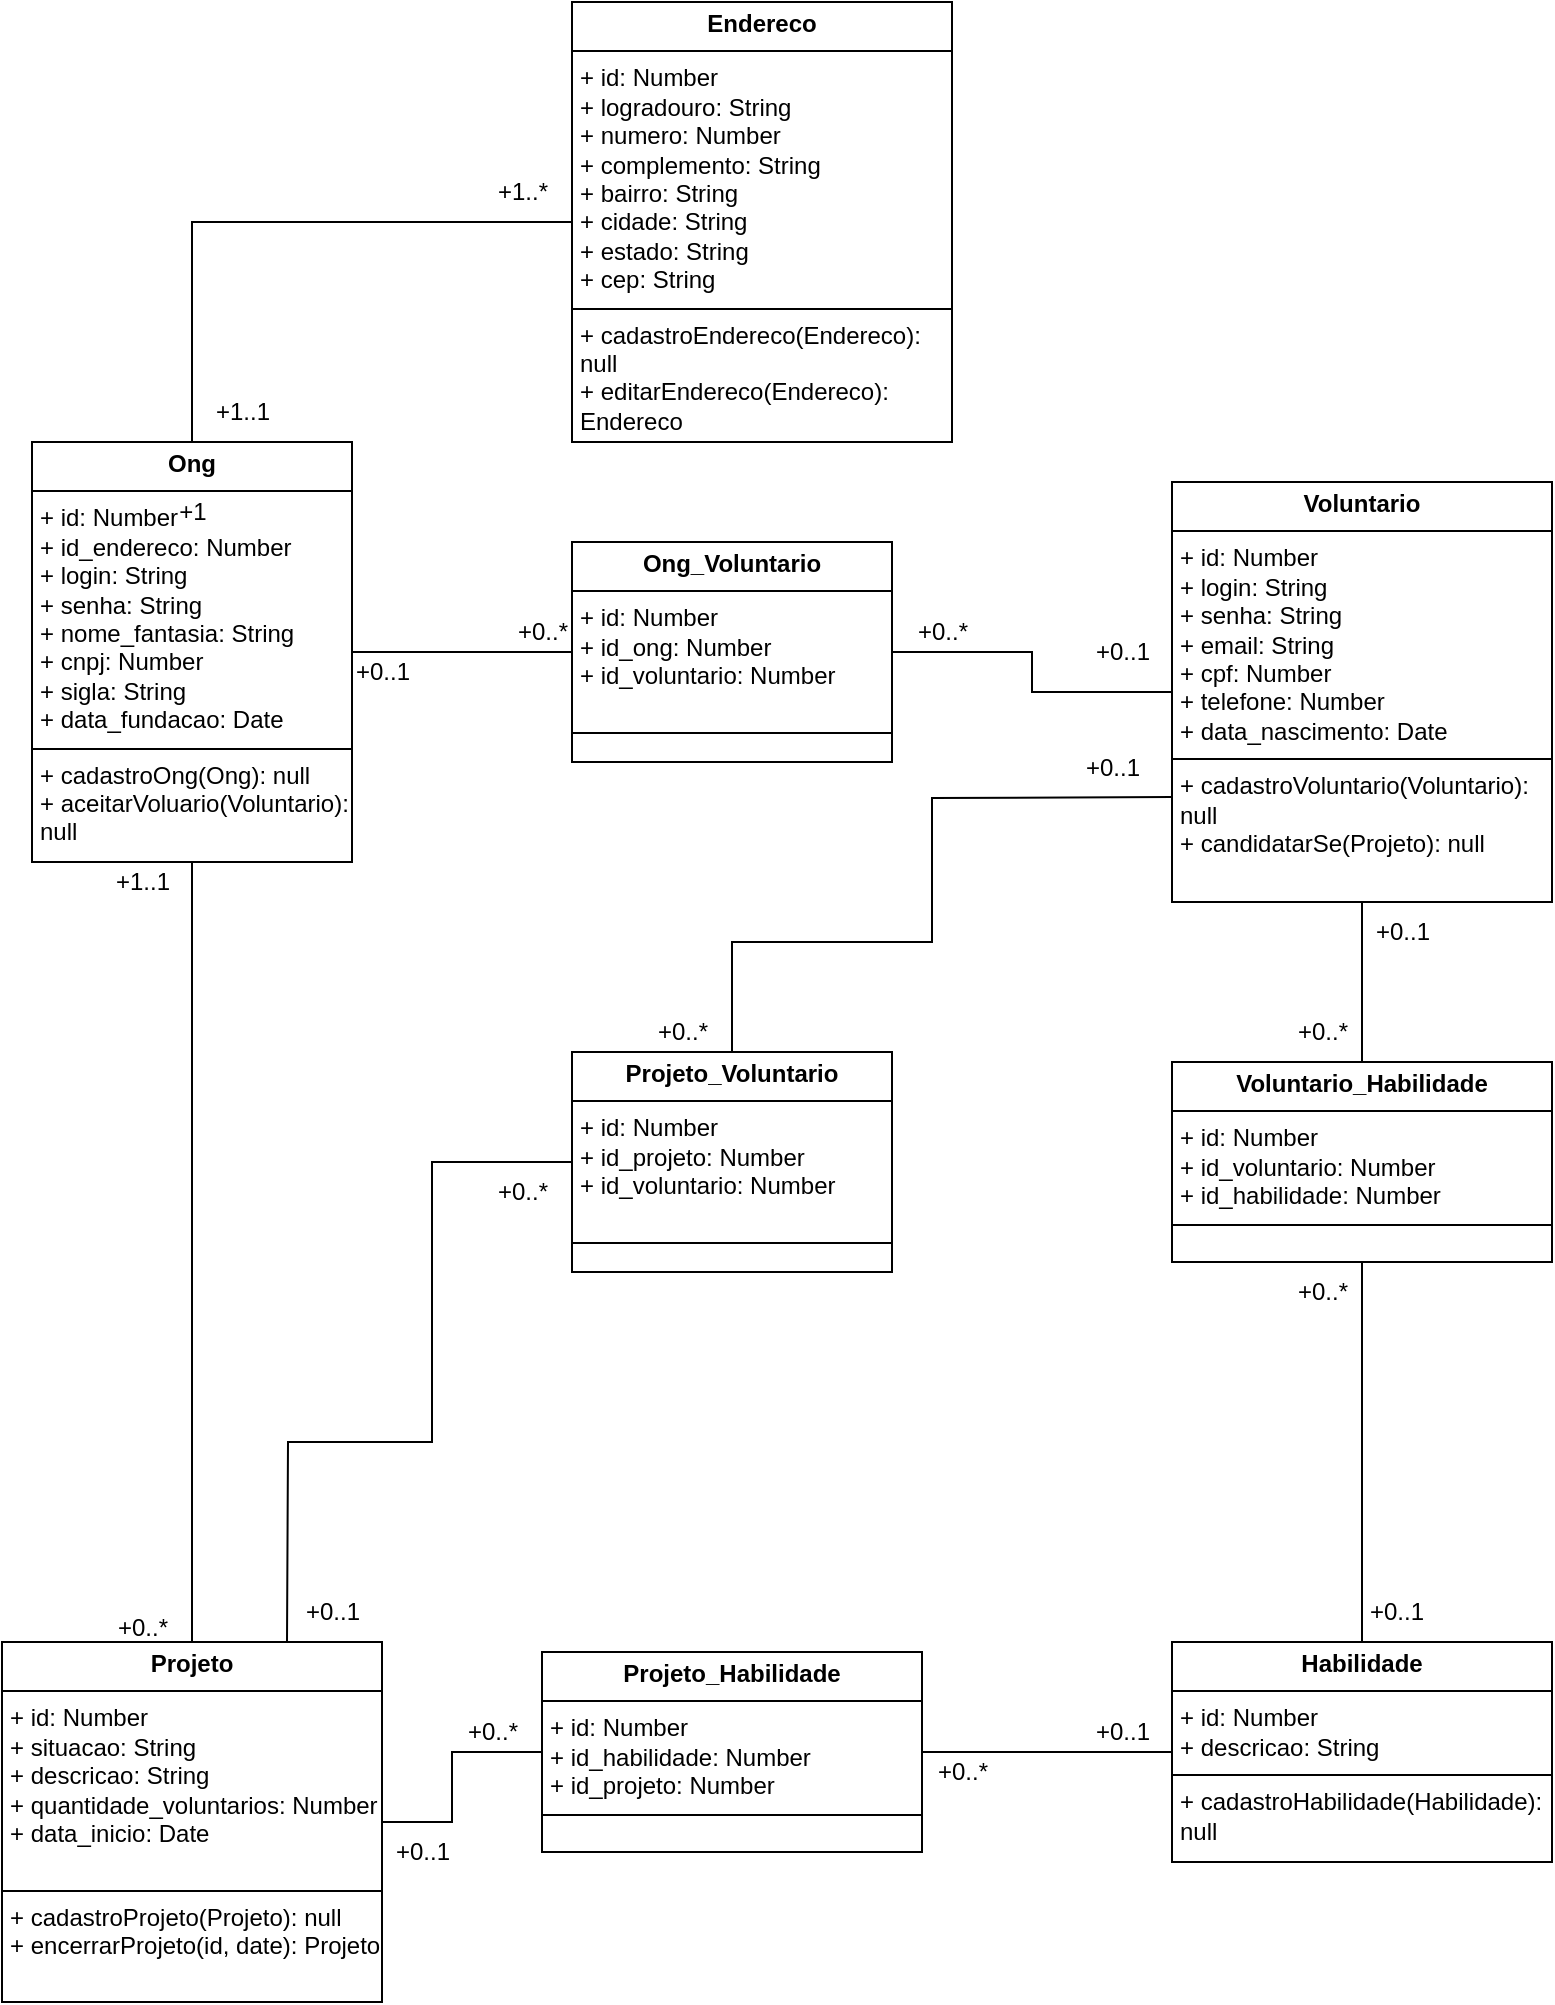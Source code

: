<mxfile version="28.2.5">
  <diagram name="Página-1" id="9N2kZV_NUljsbeQucKIm">
    <mxGraphModel dx="2000" dy="1160" grid="1" gridSize="10" guides="1" tooltips="1" connect="1" arrows="1" fold="1" page="1" pageScale="1" pageWidth="827" pageHeight="1169" math="0" shadow="0">
      <root>
        <mxCell id="0" />
        <mxCell id="1" parent="0" />
        <mxCell id="aouxfsmmB1YwZMGFMJZN-1" value="&lt;p style=&quot;margin:0px;margin-top:4px;text-align:center;&quot;&gt;&lt;b&gt;Ong&lt;/b&gt;&lt;/p&gt;&lt;hr size=&quot;1&quot; style=&quot;border-style:solid;&quot;&gt;&lt;p style=&quot;margin:0px;margin-left:4px;&quot;&gt;+ id: Number&lt;br&gt;+ id_endereco: Number&lt;/p&gt;&lt;p style=&quot;margin:0px;margin-left:4px;&quot;&gt;+ login: String&lt;/p&gt;&lt;p style=&quot;margin:0px;margin-left:4px;&quot;&gt;+ senha: String&lt;/p&gt;&lt;p style=&quot;margin:0px;margin-left:4px;&quot;&gt;+ nome_fantasia: String&lt;/p&gt;&lt;p style=&quot;margin:0px;margin-left:4px;&quot;&gt;+ cnpj: Number&lt;/p&gt;&lt;p style=&quot;margin:0px;margin-left:4px;&quot;&gt;+ sigla: String&lt;/p&gt;&lt;p style=&quot;margin:0px;margin-left:4px;&quot;&gt;+ data_fundacao: Date&lt;/p&gt;&lt;hr size=&quot;1&quot; style=&quot;border-style:solid;&quot;&gt;&lt;p style=&quot;margin:0px;margin-left:4px;&quot;&gt;+ cadastroOng(Ong): null&lt;br&gt;+ aceitarVoluario(Voluntario): null&lt;/p&gt;" style="verticalAlign=top;align=left;overflow=fill;html=1;whiteSpace=wrap;direction=south;" parent="1" vertex="1">
          <mxGeometry x="120" y="380" width="160" height="210" as="geometry" />
        </mxCell>
        <mxCell id="aouxfsmmB1YwZMGFMJZN-2" value="&lt;p style=&quot;margin:0px;margin-top:4px;text-align:center;&quot;&gt;&lt;b&gt;Endereco&lt;/b&gt;&lt;/p&gt;&lt;hr size=&quot;1&quot; style=&quot;border-style:solid;&quot;&gt;&lt;p style=&quot;margin:0px;margin-left:4px;&quot;&gt;+ id: Number&lt;br&gt;+ logradouro: String&lt;/p&gt;&lt;p style=&quot;margin:0px;margin-left:4px;&quot;&gt;+ numero: Number&lt;/p&gt;&lt;p style=&quot;margin:0px;margin-left:4px;&quot;&gt;+ complemento: String&lt;/p&gt;&lt;p style=&quot;margin:0px;margin-left:4px;&quot;&gt;+ bairro: String&lt;/p&gt;&lt;p style=&quot;margin:0px;margin-left:4px;&quot;&gt;+ cidade&lt;span style=&quot;background-color: transparent; color: light-dark(rgb(0, 0, 0), rgb(255, 255, 255));&quot;&gt;: String&lt;/span&gt;&lt;/p&gt;&lt;p style=&quot;margin:0px;margin-left:4px;&quot;&gt;+ estado&lt;span style=&quot;background-color: transparent; color: light-dark(rgb(0, 0, 0), rgb(255, 255, 255));&quot;&gt;: String&lt;/span&gt;&lt;/p&gt;&lt;p style=&quot;margin:0px;margin-left:4px;&quot;&gt;+ cep&lt;span style=&quot;background-color: transparent; color: light-dark(rgb(0, 0, 0), rgb(255, 255, 255));&quot;&gt;: String&lt;/span&gt;&lt;/p&gt;&lt;hr size=&quot;1&quot; style=&quot;border-style:solid;&quot;&gt;&lt;p style=&quot;margin:0px;margin-left:4px;&quot;&gt;+ cadastroEndereco(Endereco): null&lt;br&gt;+ editarEndereco(Endereco): Endereco&lt;/p&gt;" style="verticalAlign=top;align=left;overflow=fill;html=1;whiteSpace=wrap;" parent="1" vertex="1">
          <mxGeometry x="390" y="160" width="190" height="220" as="geometry" />
        </mxCell>
        <mxCell id="aouxfsmmB1YwZMGFMJZN-3" value="+1..*" style="text;html=1;align=center;verticalAlign=middle;resizable=0;points=[];autosize=1;strokeColor=none;fillColor=none;" parent="1" vertex="1">
          <mxGeometry x="340" y="240" width="50" height="30" as="geometry" />
        </mxCell>
        <mxCell id="aouxfsmmB1YwZMGFMJZN-4" value="+1" style="text;html=1;align=center;verticalAlign=middle;resizable=0;points=[];autosize=1;strokeColor=none;fillColor=none;" parent="1" vertex="1">
          <mxGeometry x="180" y="400" width="40" height="30" as="geometry" />
        </mxCell>
        <mxCell id="aouxfsmmB1YwZMGFMJZN-5" value="" style="endArrow=none;html=1;rounded=0;entryX=0;entryY=0.5;entryDx=0;entryDy=0;exitX=0;exitY=0.5;exitDx=0;exitDy=0;" parent="1" source="aouxfsmmB1YwZMGFMJZN-1" target="aouxfsmmB1YwZMGFMJZN-2" edge="1">
          <mxGeometry width="50" height="50" relative="1" as="geometry">
            <mxPoint x="240" y="380" as="sourcePoint" />
            <mxPoint x="240" y="310" as="targetPoint" />
            <Array as="points">
              <mxPoint x="200" y="270" />
            </Array>
          </mxGeometry>
        </mxCell>
        <mxCell id="aouxfsmmB1YwZMGFMJZN-7" value="&lt;p style=&quot;margin:0px;margin-top:4px;text-align:center;&quot;&gt;&lt;b&gt;Ong_Voluntario&lt;/b&gt;&lt;/p&gt;&lt;hr size=&quot;1&quot; style=&quot;border-style:solid;&quot;&gt;&lt;p style=&quot;margin:0px;margin-left:4px;&quot;&gt;+ id: Number&lt;br&gt;+ id_ong: Number&lt;/p&gt;&lt;p style=&quot;margin:0px;margin-left:4px;&quot;&gt;+ id_voluntario: Number&lt;/p&gt;&lt;p style=&quot;margin:0px;margin-left:4px;&quot;&gt;&lt;br&gt;&lt;/p&gt;&lt;hr size=&quot;1&quot; style=&quot;border-style:solid;&quot;&gt;&lt;p style=&quot;margin:0px;margin-left:4px;&quot;&gt;&lt;br&gt;&lt;/p&gt;" style="verticalAlign=top;align=left;overflow=fill;html=1;whiteSpace=wrap;direction=south;" parent="1" vertex="1">
          <mxGeometry x="390" y="430" width="160" height="110" as="geometry" />
        </mxCell>
        <mxCell id="aouxfsmmB1YwZMGFMJZN-9" value="" style="endArrow=none;html=1;rounded=0;exitX=0.5;exitY=0;exitDx=0;exitDy=0;entryX=0.5;entryY=1;entryDx=0;entryDy=0;" parent="1" source="aouxfsmmB1YwZMGFMJZN-1" target="aouxfsmmB1YwZMGFMJZN-7" edge="1">
          <mxGeometry width="50" height="50" relative="1" as="geometry">
            <mxPoint x="290" y="560" as="sourcePoint" />
            <mxPoint x="340" y="510" as="targetPoint" />
            <Array as="points" />
          </mxGeometry>
        </mxCell>
        <mxCell id="aouxfsmmB1YwZMGFMJZN-10" value="&lt;p style=&quot;margin:0px;margin-top:4px;text-align:center;&quot;&gt;&lt;b&gt;Voluntario&lt;/b&gt;&lt;/p&gt;&lt;hr size=&quot;1&quot; style=&quot;border-style:solid;&quot;&gt;&lt;p style=&quot;margin:0px;margin-left:4px;&quot;&gt;+ id: Number&lt;/p&gt;&lt;p style=&quot;margin:0px;margin-left:4px;&quot;&gt;+ login: String&lt;/p&gt;&lt;p style=&quot;margin:0px;margin-left:4px;&quot;&gt;+ senha: String&lt;/p&gt;&lt;p style=&quot;margin:0px;margin-left:4px;&quot;&gt;+ email: String&lt;/p&gt;&lt;p style=&quot;margin:0px;margin-left:4px;&quot;&gt;+ cpf: Number&lt;/p&gt;&lt;p style=&quot;margin:0px;margin-left:4px;&quot;&gt;+ telefone: Number&lt;/p&gt;&lt;p style=&quot;margin:0px;margin-left:4px;&quot;&gt;+ data_nascimento: Date&lt;/p&gt;&lt;hr size=&quot;1&quot; style=&quot;border-style:solid;&quot;&gt;&lt;p style=&quot;margin:0px;margin-left:4px;&quot;&gt;+ cadastroVoluntario(Voluntario): null&lt;br&gt;+ candidatarSe(Projeto): null&lt;/p&gt;" style="verticalAlign=top;align=left;overflow=fill;html=1;whiteSpace=wrap;direction=south;" parent="1" vertex="1">
          <mxGeometry x="690" y="400" width="190" height="210" as="geometry" />
        </mxCell>
        <mxCell id="aouxfsmmB1YwZMGFMJZN-11" value="" style="endArrow=none;html=1;rounded=0;exitX=0.5;exitY=0;exitDx=0;exitDy=0;entryX=0.5;entryY=1;entryDx=0;entryDy=0;" parent="1" source="aouxfsmmB1YwZMGFMJZN-7" target="aouxfsmmB1YwZMGFMJZN-10" edge="1">
          <mxGeometry width="50" height="50" relative="1" as="geometry">
            <mxPoint x="550" y="520" as="sourcePoint" />
            <mxPoint x="600" y="470" as="targetPoint" />
            <Array as="points">
              <mxPoint x="620" y="485" />
              <mxPoint x="620" y="505" />
            </Array>
          </mxGeometry>
        </mxCell>
        <mxCell id="aouxfsmmB1YwZMGFMJZN-12" value="+0..*" style="text;html=1;align=center;verticalAlign=middle;resizable=0;points=[];autosize=1;strokeColor=none;fillColor=none;" parent="1" vertex="1">
          <mxGeometry x="350" y="460" width="50" height="30" as="geometry" />
        </mxCell>
        <mxCell id="aouxfsmmB1YwZMGFMJZN-13" value="+0..1" style="text;html=1;align=center;verticalAlign=middle;resizable=0;points=[];autosize=1;strokeColor=none;fillColor=none;" parent="1" vertex="1">
          <mxGeometry x="270" y="480" width="50" height="30" as="geometry" />
        </mxCell>
        <mxCell id="aouxfsmmB1YwZMGFMJZN-14" value="+0..*" style="text;html=1;align=center;verticalAlign=middle;resizable=0;points=[];autosize=1;strokeColor=none;fillColor=none;" parent="1" vertex="1">
          <mxGeometry x="550" y="460" width="50" height="30" as="geometry" />
        </mxCell>
        <mxCell id="aouxfsmmB1YwZMGFMJZN-15" value="+0..1" style="text;html=1;align=center;verticalAlign=middle;resizable=0;points=[];autosize=1;strokeColor=none;fillColor=none;" parent="1" vertex="1">
          <mxGeometry x="640" y="470" width="50" height="30" as="geometry" />
        </mxCell>
        <mxCell id="aouxfsmmB1YwZMGFMJZN-19" value="&lt;p style=&quot;margin:0px;margin-top:4px;text-align:center;&quot;&gt;&lt;b&gt;Voluntario_Habilidade&lt;/b&gt;&lt;/p&gt;&lt;hr size=&quot;1&quot; style=&quot;border-style:solid;&quot;&gt;&lt;p style=&quot;margin:0px;margin-left:4px;&quot;&gt;+ id: Number&lt;/p&gt;&lt;p style=&quot;margin:0px;margin-left:4px;&quot;&gt;+ id_voluntario&lt;span style=&quot;background-color: transparent; color: light-dark(rgb(0, 0, 0), rgb(255, 255, 255));&quot;&gt;: Number&lt;/span&gt;&lt;/p&gt;&lt;p style=&quot;margin:0px;margin-left:4px;&quot;&gt;+ id_habilidade&lt;span style=&quot;background-color: transparent; color: light-dark(rgb(0, 0, 0), rgb(255, 255, 255));&quot;&gt;: Number&lt;/span&gt;&lt;/p&gt;&lt;hr size=&quot;1&quot; style=&quot;border-style:solid;&quot;&gt;&lt;p style=&quot;margin:0px;margin-left:4px;&quot;&gt;&lt;br&gt;&lt;/p&gt;" style="verticalAlign=top;align=left;overflow=fill;html=1;whiteSpace=wrap;direction=south;" parent="1" vertex="1">
          <mxGeometry x="690" y="690" width="190" height="100" as="geometry" />
        </mxCell>
        <mxCell id="aouxfsmmB1YwZMGFMJZN-21" value="&lt;p style=&quot;margin:0px;margin-top:4px;text-align:center;&quot;&gt;&lt;b&gt;Habilidade&lt;/b&gt;&lt;/p&gt;&lt;hr size=&quot;1&quot; style=&quot;border-style:solid;&quot;&gt;&lt;p style=&quot;margin:0px;margin-left:4px;&quot;&gt;+ id: Number&lt;/p&gt;&lt;p style=&quot;margin:0px;margin-left:4px;&quot;&gt;+ descricao: String&lt;/p&gt;&lt;hr size=&quot;1&quot; style=&quot;border-style:solid;&quot;&gt;&lt;p style=&quot;margin:0px;margin-left:4px;&quot;&gt;+ cadastroHabilidade(Habilidade): null&lt;/p&gt;" style="verticalAlign=top;align=left;overflow=fill;html=1;whiteSpace=wrap;direction=south;" parent="1" vertex="1">
          <mxGeometry x="690" y="980" width="190" height="110" as="geometry" />
        </mxCell>
        <mxCell id="aouxfsmmB1YwZMGFMJZN-23" value="" style="endArrow=none;html=1;rounded=0;entryX=1;entryY=0.5;entryDx=0;entryDy=0;" parent="1" source="aouxfsmmB1YwZMGFMJZN-19" target="aouxfsmmB1YwZMGFMJZN-10" edge="1">
          <mxGeometry width="50" height="50" relative="1" as="geometry">
            <mxPoint x="700" y="970" as="sourcePoint" />
            <mxPoint x="750" y="920" as="targetPoint" />
          </mxGeometry>
        </mxCell>
        <mxCell id="aouxfsmmB1YwZMGFMJZN-25" value="" style="endArrow=none;html=1;rounded=0;entryX=1;entryY=0.5;entryDx=0;entryDy=0;exitX=0;exitY=0.5;exitDx=0;exitDy=0;" parent="1" source="aouxfsmmB1YwZMGFMJZN-21" target="aouxfsmmB1YwZMGFMJZN-19" edge="1">
          <mxGeometry width="50" height="50" relative="1" as="geometry">
            <mxPoint x="700" y="970" as="sourcePoint" />
            <mxPoint x="750" y="920" as="targetPoint" />
          </mxGeometry>
        </mxCell>
        <mxCell id="aouxfsmmB1YwZMGFMJZN-27" value="&lt;p style=&quot;margin:0px;margin-top:4px;text-align:center;&quot;&gt;&lt;b&gt;Projeto_Voluntario&lt;/b&gt;&lt;/p&gt;&lt;hr size=&quot;1&quot; style=&quot;border-style:solid;&quot;&gt;&lt;p style=&quot;margin:0px;margin-left:4px;&quot;&gt;+ id: Number&lt;br&gt;+ id_projeto: Number&lt;/p&gt;&lt;p style=&quot;margin:0px;margin-left:4px;&quot;&gt;+ id_voluntario: Number&lt;/p&gt;&lt;p style=&quot;margin:0px;margin-left:4px;&quot;&gt;&lt;br&gt;&lt;/p&gt;&lt;hr size=&quot;1&quot; style=&quot;border-style:solid;&quot;&gt;&lt;p style=&quot;margin:0px;margin-left:4px;&quot;&gt;&lt;br&gt;&lt;/p&gt;" style="verticalAlign=top;align=left;overflow=fill;html=1;whiteSpace=wrap;direction=south;" parent="1" vertex="1">
          <mxGeometry x="390" y="685" width="160" height="110" as="geometry" />
        </mxCell>
        <mxCell id="aouxfsmmB1YwZMGFMJZN-29" value="" style="endArrow=none;html=1;rounded=0;entryX=0;entryY=0.5;entryDx=0;entryDy=0;exitX=0.75;exitY=1;exitDx=0;exitDy=0;" parent="1" source="aouxfsmmB1YwZMGFMJZN-10" target="aouxfsmmB1YwZMGFMJZN-27" edge="1">
          <mxGeometry width="50" height="50" relative="1" as="geometry">
            <mxPoint x="520" y="820" as="sourcePoint" />
            <mxPoint x="570" y="770" as="targetPoint" />
            <Array as="points">
              <mxPoint x="570" y="558" />
              <mxPoint x="570" y="630" />
              <mxPoint x="470" y="630" />
            </Array>
          </mxGeometry>
        </mxCell>
        <mxCell id="aouxfsmmB1YwZMGFMJZN-30" value="+0..*" style="text;html=1;align=center;verticalAlign=middle;resizable=0;points=[];autosize=1;strokeColor=none;fillColor=none;" parent="1" vertex="1">
          <mxGeometry x="740" y="660" width="50" height="30" as="geometry" />
        </mxCell>
        <mxCell id="aouxfsmmB1YwZMGFMJZN-31" value="+0..1" style="text;html=1;align=center;verticalAlign=middle;resizable=0;points=[];autosize=1;strokeColor=none;fillColor=none;" parent="1" vertex="1">
          <mxGeometry x="780" y="610" width="50" height="30" as="geometry" />
        </mxCell>
        <mxCell id="aouxfsmmB1YwZMGFMJZN-32" value="+0..*" style="text;html=1;align=center;verticalAlign=middle;resizable=0;points=[];autosize=1;strokeColor=none;fillColor=none;" parent="1" vertex="1">
          <mxGeometry x="740" y="790" width="50" height="30" as="geometry" />
        </mxCell>
        <mxCell id="aouxfsmmB1YwZMGFMJZN-33" value="+0..1" style="text;html=1;align=center;verticalAlign=middle;resizable=0;points=[];autosize=1;strokeColor=none;fillColor=none;" parent="1" vertex="1">
          <mxGeometry x="777" y="950" width="50" height="30" as="geometry" />
        </mxCell>
        <mxCell id="aouxfsmmB1YwZMGFMJZN-34" value="+0..1" style="text;html=1;align=center;verticalAlign=middle;resizable=0;points=[];autosize=1;strokeColor=none;fillColor=none;" parent="1" vertex="1">
          <mxGeometry x="635" y="528" width="50" height="30" as="geometry" />
        </mxCell>
        <mxCell id="aouxfsmmB1YwZMGFMJZN-36" value="+0..*" style="text;html=1;align=center;verticalAlign=middle;resizable=0;points=[];autosize=1;strokeColor=none;fillColor=none;" parent="1" vertex="1">
          <mxGeometry x="420" y="660" width="50" height="30" as="geometry" />
        </mxCell>
        <mxCell id="ig8G8XQw-2YUYP1ApSzT-3" value="&lt;p style=&quot;margin:0px;margin-top:4px;text-align:center;&quot;&gt;&lt;b&gt;Projeto_Habilidade&lt;/b&gt;&lt;/p&gt;&lt;hr size=&quot;1&quot; style=&quot;border-style:solid;&quot;&gt;&lt;p style=&quot;margin:0px;margin-left:4px;&quot;&gt;+ id: Number&lt;/p&gt;&lt;p style=&quot;margin:0px;margin-left:4px;&quot;&gt;+ id_habilidade: Number&lt;/p&gt;&lt;p style=&quot;margin:0px;margin-left:4px;&quot;&gt;+ id_projeto: Number&lt;/p&gt;&lt;hr size=&quot;1&quot; style=&quot;border-style:solid;&quot;&gt;&lt;p style=&quot;margin:0px;margin-left:4px;&quot;&gt;&lt;br&gt;&lt;/p&gt;" style="verticalAlign=top;align=left;overflow=fill;html=1;whiteSpace=wrap;direction=south;" vertex="1" parent="1">
          <mxGeometry x="375" y="985" width="190" height="100" as="geometry" />
        </mxCell>
        <mxCell id="ig8G8XQw-2YUYP1ApSzT-6" value="" style="endArrow=none;html=1;rounded=0;entryX=0.5;entryY=1;entryDx=0;entryDy=0;exitX=0.5;exitY=0;exitDx=0;exitDy=0;" edge="1" parent="1" source="ig8G8XQw-2YUYP1ApSzT-3" target="aouxfsmmB1YwZMGFMJZN-21">
          <mxGeometry width="50" height="50" relative="1" as="geometry">
            <mxPoint x="290" y="900" as="sourcePoint" />
            <mxPoint x="340" y="850" as="targetPoint" />
          </mxGeometry>
        </mxCell>
        <mxCell id="ig8G8XQw-2YUYP1ApSzT-8" value="+0..1" style="text;html=1;align=center;verticalAlign=middle;resizable=0;points=[];autosize=1;strokeColor=none;fillColor=none;" vertex="1" parent="1">
          <mxGeometry x="640" y="1010" width="50" height="30" as="geometry" />
        </mxCell>
        <mxCell id="ig8G8XQw-2YUYP1ApSzT-9" value="+0..*" style="text;html=1;align=center;verticalAlign=middle;resizable=0;points=[];autosize=1;strokeColor=none;fillColor=none;" vertex="1" parent="1">
          <mxGeometry x="560" y="1030" width="50" height="30" as="geometry" />
        </mxCell>
        <mxCell id="ig8G8XQw-2YUYP1ApSzT-10" value="+1..1" style="text;html=1;align=center;verticalAlign=middle;resizable=0;points=[];autosize=1;strokeColor=none;fillColor=none;" vertex="1" parent="1">
          <mxGeometry x="200" y="350" width="50" height="30" as="geometry" />
        </mxCell>
        <mxCell id="ig8G8XQw-2YUYP1ApSzT-11" value="&lt;p style=&quot;margin:0px;margin-top:4px;text-align:center;&quot;&gt;&lt;b&gt;Projeto&lt;/b&gt;&lt;/p&gt;&lt;hr size=&quot;1&quot; style=&quot;border-style:solid;&quot;&gt;&lt;p style=&quot;margin:0px;margin-left:4px;&quot;&gt;+ id: Number&lt;/p&gt;&lt;p style=&quot;margin:0px;margin-left:4px;&quot;&gt;+ situacao: String&lt;/p&gt;&lt;p style=&quot;margin:0px;margin-left:4px;&quot;&gt;+ descricao: String&lt;/p&gt;&lt;p style=&quot;margin:0px;margin-left:4px;&quot;&gt;+ quantidade_voluntarios: Number&lt;/p&gt;&lt;p style=&quot;margin:0px;margin-left:4px;&quot;&gt;+ data_inicio: Date&lt;/p&gt;&lt;p style=&quot;margin:0px;margin-left:4px;&quot;&gt;&lt;br&gt;&lt;/p&gt;&lt;hr size=&quot;1&quot; style=&quot;border-style:solid;&quot;&gt;&lt;p style=&quot;margin:0px;margin-left:4px;&quot;&gt;+ cadastroProjeto(Projeto): null&lt;/p&gt;&lt;p style=&quot;margin:0px;margin-left:4px;&quot;&gt;+ encerrarProjeto(id, date): Projeto&lt;/p&gt;" style="verticalAlign=top;align=left;overflow=fill;html=1;whiteSpace=wrap;direction=south;" vertex="1" parent="1">
          <mxGeometry x="105" y="980" width="190" height="180" as="geometry" />
        </mxCell>
        <mxCell id="ig8G8XQw-2YUYP1ApSzT-13" value="" style="endArrow=none;html=1;rounded=0;entryX=0.5;entryY=1;entryDx=0;entryDy=0;exitX=0.5;exitY=0;exitDx=0;exitDy=0;" edge="1" parent="1" source="ig8G8XQw-2YUYP1ApSzT-11" target="ig8G8XQw-2YUYP1ApSzT-3">
          <mxGeometry width="50" height="50" relative="1" as="geometry">
            <mxPoint x="290" y="1000" as="sourcePoint" />
            <mxPoint x="340" y="950" as="targetPoint" />
            <Array as="points">
              <mxPoint x="330" y="1070" />
              <mxPoint x="330" y="1035" />
            </Array>
          </mxGeometry>
        </mxCell>
        <mxCell id="ig8G8XQw-2YUYP1ApSzT-14" value="+0..*" style="text;html=1;align=center;verticalAlign=middle;resizable=0;points=[];autosize=1;strokeColor=none;fillColor=none;" vertex="1" parent="1">
          <mxGeometry x="325" y="1010" width="50" height="30" as="geometry" />
        </mxCell>
        <mxCell id="ig8G8XQw-2YUYP1ApSzT-15" value="+0..1" style="text;html=1;align=center;verticalAlign=middle;resizable=0;points=[];autosize=1;strokeColor=none;fillColor=none;" vertex="1" parent="1">
          <mxGeometry x="290" y="1070" width="50" height="30" as="geometry" />
        </mxCell>
        <mxCell id="ig8G8XQw-2YUYP1ApSzT-16" value="" style="endArrow=none;html=1;rounded=0;entryX=0.5;entryY=1;entryDx=0;entryDy=0;exitX=0;exitY=0.25;exitDx=0;exitDy=0;" edge="1" parent="1" source="ig8G8XQw-2YUYP1ApSzT-11" target="aouxfsmmB1YwZMGFMJZN-27">
          <mxGeometry width="50" height="50" relative="1" as="geometry">
            <mxPoint x="300" y="900" as="sourcePoint" />
            <mxPoint x="350" y="850" as="targetPoint" />
            <Array as="points">
              <mxPoint x="248" y="880" />
              <mxPoint x="320" y="880" />
              <mxPoint x="320" y="740" />
            </Array>
          </mxGeometry>
        </mxCell>
        <mxCell id="ig8G8XQw-2YUYP1ApSzT-17" value="" style="endArrow=none;html=1;rounded=0;entryX=1;entryY=0.5;entryDx=0;entryDy=0;exitX=0;exitY=0.5;exitDx=0;exitDy=0;" edge="1" parent="1" source="ig8G8XQw-2YUYP1ApSzT-11" target="aouxfsmmB1YwZMGFMJZN-1">
          <mxGeometry width="50" height="50" relative="1" as="geometry">
            <mxPoint x="300" y="620" as="sourcePoint" />
            <mxPoint x="350" y="570" as="targetPoint" />
          </mxGeometry>
        </mxCell>
        <mxCell id="ig8G8XQw-2YUYP1ApSzT-18" value="+0..*" style="text;html=1;align=center;verticalAlign=middle;resizable=0;points=[];autosize=1;strokeColor=none;fillColor=none;" vertex="1" parent="1">
          <mxGeometry x="340" y="740" width="50" height="30" as="geometry" />
        </mxCell>
        <mxCell id="ig8G8XQw-2YUYP1ApSzT-19" value="+0..1" style="text;html=1;align=center;verticalAlign=middle;resizable=0;points=[];autosize=1;strokeColor=none;fillColor=none;" vertex="1" parent="1">
          <mxGeometry x="245" y="950" width="50" height="30" as="geometry" />
        </mxCell>
        <mxCell id="ig8G8XQw-2YUYP1ApSzT-20" value="+0..*" style="text;html=1;align=center;verticalAlign=middle;resizable=0;points=[];autosize=1;strokeColor=none;fillColor=none;" vertex="1" parent="1">
          <mxGeometry x="150" y="958" width="50" height="30" as="geometry" />
        </mxCell>
        <mxCell id="ig8G8XQw-2YUYP1ApSzT-21" value="+1..1" style="text;html=1;align=center;verticalAlign=middle;resizable=0;points=[];autosize=1;strokeColor=none;fillColor=none;" vertex="1" parent="1">
          <mxGeometry x="150" y="585" width="50" height="30" as="geometry" />
        </mxCell>
      </root>
    </mxGraphModel>
  </diagram>
</mxfile>
